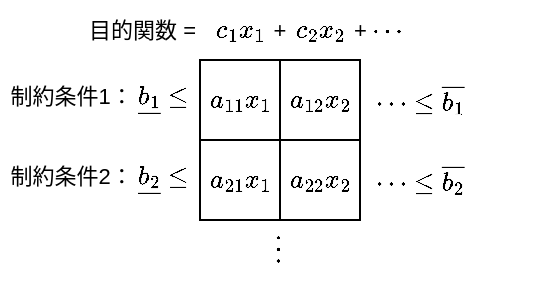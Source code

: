 <mxfile version="16.1.2" type="device"><diagram id="mKiKWFzH4FvJO4I1CQaL" name="glpkmat"><mxGraphModel dx="483" dy="375" grid="1" gridSize="10" guides="1" tooltips="1" connect="1" arrows="1" fold="1" page="1" pageScale="1" pageWidth="827" pageHeight="1169" math="1" shadow="0"><root><mxCell id="0"/><mxCell id="1" parent="0"/><mxCell id="cB-bomjw_xbu2LSvRZ5r-1" value="" style="shape=table;html=1;whiteSpace=wrap;startSize=0;container=1;collapsible=0;childLayout=tableLayout;fontSize=11;" vertex="1" parent="1"><mxGeometry x="160" y="80" width="80" height="80" as="geometry"/></mxCell><mxCell id="cB-bomjw_xbu2LSvRZ5r-2" value="" style="shape=tableRow;horizontal=0;startSize=0;swimlaneHead=0;swimlaneBody=0;top=0;left=0;bottom=0;right=0;collapsible=0;dropTarget=0;fillColor=none;points=[[0,0.5],[1,0.5]];portConstraint=eastwest;fontSize=11;" vertex="1" parent="cB-bomjw_xbu2LSvRZ5r-1"><mxGeometry width="80" height="40" as="geometry"/></mxCell><mxCell id="cB-bomjw_xbu2LSvRZ5r-3" value="\(a_{11}x_1\)" style="shape=partialRectangle;html=1;whiteSpace=wrap;connectable=0;fillColor=none;top=0;left=0;bottom=0;right=0;overflow=hidden;fontSize=11;" vertex="1" parent="cB-bomjw_xbu2LSvRZ5r-2"><mxGeometry width="40" height="40" as="geometry"><mxRectangle width="40" height="40" as="alternateBounds"/></mxGeometry></mxCell><mxCell id="cB-bomjw_xbu2LSvRZ5r-4" value="\(a_{12}x_2\)" style="shape=partialRectangle;html=1;whiteSpace=wrap;connectable=0;fillColor=none;top=0;left=0;bottom=0;right=0;overflow=hidden;fontSize=11;" vertex="1" parent="cB-bomjw_xbu2LSvRZ5r-2"><mxGeometry x="40" width="40" height="40" as="geometry"><mxRectangle width="40" height="40" as="alternateBounds"/></mxGeometry></mxCell><mxCell id="cB-bomjw_xbu2LSvRZ5r-6" value="" style="shape=tableRow;horizontal=0;startSize=0;swimlaneHead=0;swimlaneBody=0;top=0;left=0;bottom=0;right=0;collapsible=0;dropTarget=0;fillColor=none;points=[[0,0.5],[1,0.5]];portConstraint=eastwest;fontSize=11;" vertex="1" parent="cB-bomjw_xbu2LSvRZ5r-1"><mxGeometry y="40" width="80" height="40" as="geometry"/></mxCell><mxCell id="cB-bomjw_xbu2LSvRZ5r-7" value="\(a_{21}x_1\)" style="shape=partialRectangle;html=1;whiteSpace=wrap;connectable=0;fillColor=none;top=0;left=0;bottom=0;right=0;overflow=hidden;fontSize=11;" vertex="1" parent="cB-bomjw_xbu2LSvRZ5r-6"><mxGeometry width="40" height="40" as="geometry"><mxRectangle width="40" height="40" as="alternateBounds"/></mxGeometry></mxCell><mxCell id="cB-bomjw_xbu2LSvRZ5r-8" value="\(a_{22}x_2\)" style="shape=partialRectangle;html=1;whiteSpace=wrap;connectable=0;fillColor=none;top=0;left=0;bottom=0;right=0;overflow=hidden;fontSize=11;" vertex="1" parent="cB-bomjw_xbu2LSvRZ5r-6"><mxGeometry x="40" width="40" height="40" as="geometry"><mxRectangle width="40" height="40" as="alternateBounds"/></mxGeometry></mxCell><mxCell id="cB-bomjw_xbu2LSvRZ5r-14" value="制約条件1： \(\underline{b_1} \leq\)" style="text;html=1;strokeColor=none;fillColor=none;align=center;verticalAlign=middle;whiteSpace=wrap;rounded=0;fontSize=11;" vertex="1" parent="1"><mxGeometry x="60" y="80" width="100" height="40" as="geometry"/></mxCell><mxCell id="cB-bomjw_xbu2LSvRZ5r-16" value="目的関数 =" style="text;html=1;strokeColor=none;fillColor=none;align=right;verticalAlign=middle;whiteSpace=wrap;rounded=0;fontSize=11;" vertex="1" parent="1"><mxGeometry x="80" y="50" width="80" height="30" as="geometry"/></mxCell><mxCell id="cB-bomjw_xbu2LSvRZ5r-17" value="\(c_1 x_1\)" style="text;html=1;strokeColor=none;fillColor=none;align=center;verticalAlign=middle;whiteSpace=wrap;rounded=0;fontSize=11;" vertex="1" parent="1"><mxGeometry x="160" y="50" width="40" height="30" as="geometry"/></mxCell><mxCell id="cB-bomjw_xbu2LSvRZ5r-18" value="\(c_2 x_2\)" style="text;html=1;strokeColor=none;fillColor=none;align=center;verticalAlign=middle;whiteSpace=wrap;rounded=0;fontSize=11;" vertex="1" parent="1"><mxGeometry x="200" y="50" width="40" height="30" as="geometry"/></mxCell><mxCell id="cB-bomjw_xbu2LSvRZ5r-19" value="+" style="text;html=1;strokeColor=none;fillColor=none;align=center;verticalAlign=middle;whiteSpace=wrap;rounded=0;fontSize=11;" vertex="1" parent="1"><mxGeometry x="190" y="50" width="20" height="30" as="geometry"/></mxCell><mxCell id="cB-bomjw_xbu2LSvRZ5r-20" value="+ \(\cdots\)" style="text;html=1;strokeColor=none;fillColor=none;align=left;verticalAlign=middle;whiteSpace=wrap;rounded=0;fontSize=11;" vertex="1" parent="1"><mxGeometry x="235" y="50" width="40" height="30" as="geometry"/></mxCell><mxCell id="cB-bomjw_xbu2LSvRZ5r-21" value="\(\cdots\leq\overline{b_1}\)" style="text;html=1;strokeColor=none;fillColor=none;align=center;verticalAlign=middle;whiteSpace=wrap;rounded=0;fontSize=11;" vertex="1" parent="1"><mxGeometry x="240" y="80" width="60" height="40" as="geometry"/></mxCell><mxCell id="cB-bomjw_xbu2LSvRZ5r-22" value="制約条件2： \(\underline{b_2} \leq\)" style="text;html=1;strokeColor=none;fillColor=none;align=center;verticalAlign=middle;whiteSpace=wrap;rounded=0;fontSize=11;" vertex="1" parent="1"><mxGeometry x="60" y="120" width="100" height="40" as="geometry"/></mxCell><mxCell id="cB-bomjw_xbu2LSvRZ5r-24" value="\(\cdots\leq\overline{b_2}\)" style="text;html=1;strokeColor=none;fillColor=none;align=center;verticalAlign=middle;whiteSpace=wrap;rounded=0;fontSize=11;" vertex="1" parent="1"><mxGeometry x="240" y="120" width="60" height="40" as="geometry"/></mxCell><mxCell id="cB-bomjw_xbu2LSvRZ5r-25" value="\(\cdots\)" style="text;html=1;strokeColor=none;fillColor=none;align=center;verticalAlign=middle;whiteSpace=wrap;rounded=0;rotation=90;fontSize=11;" vertex="1" parent="1"><mxGeometry x="185" y="160" width="30" height="30" as="geometry"/></mxCell></root></mxGraphModel></diagram></mxfile>